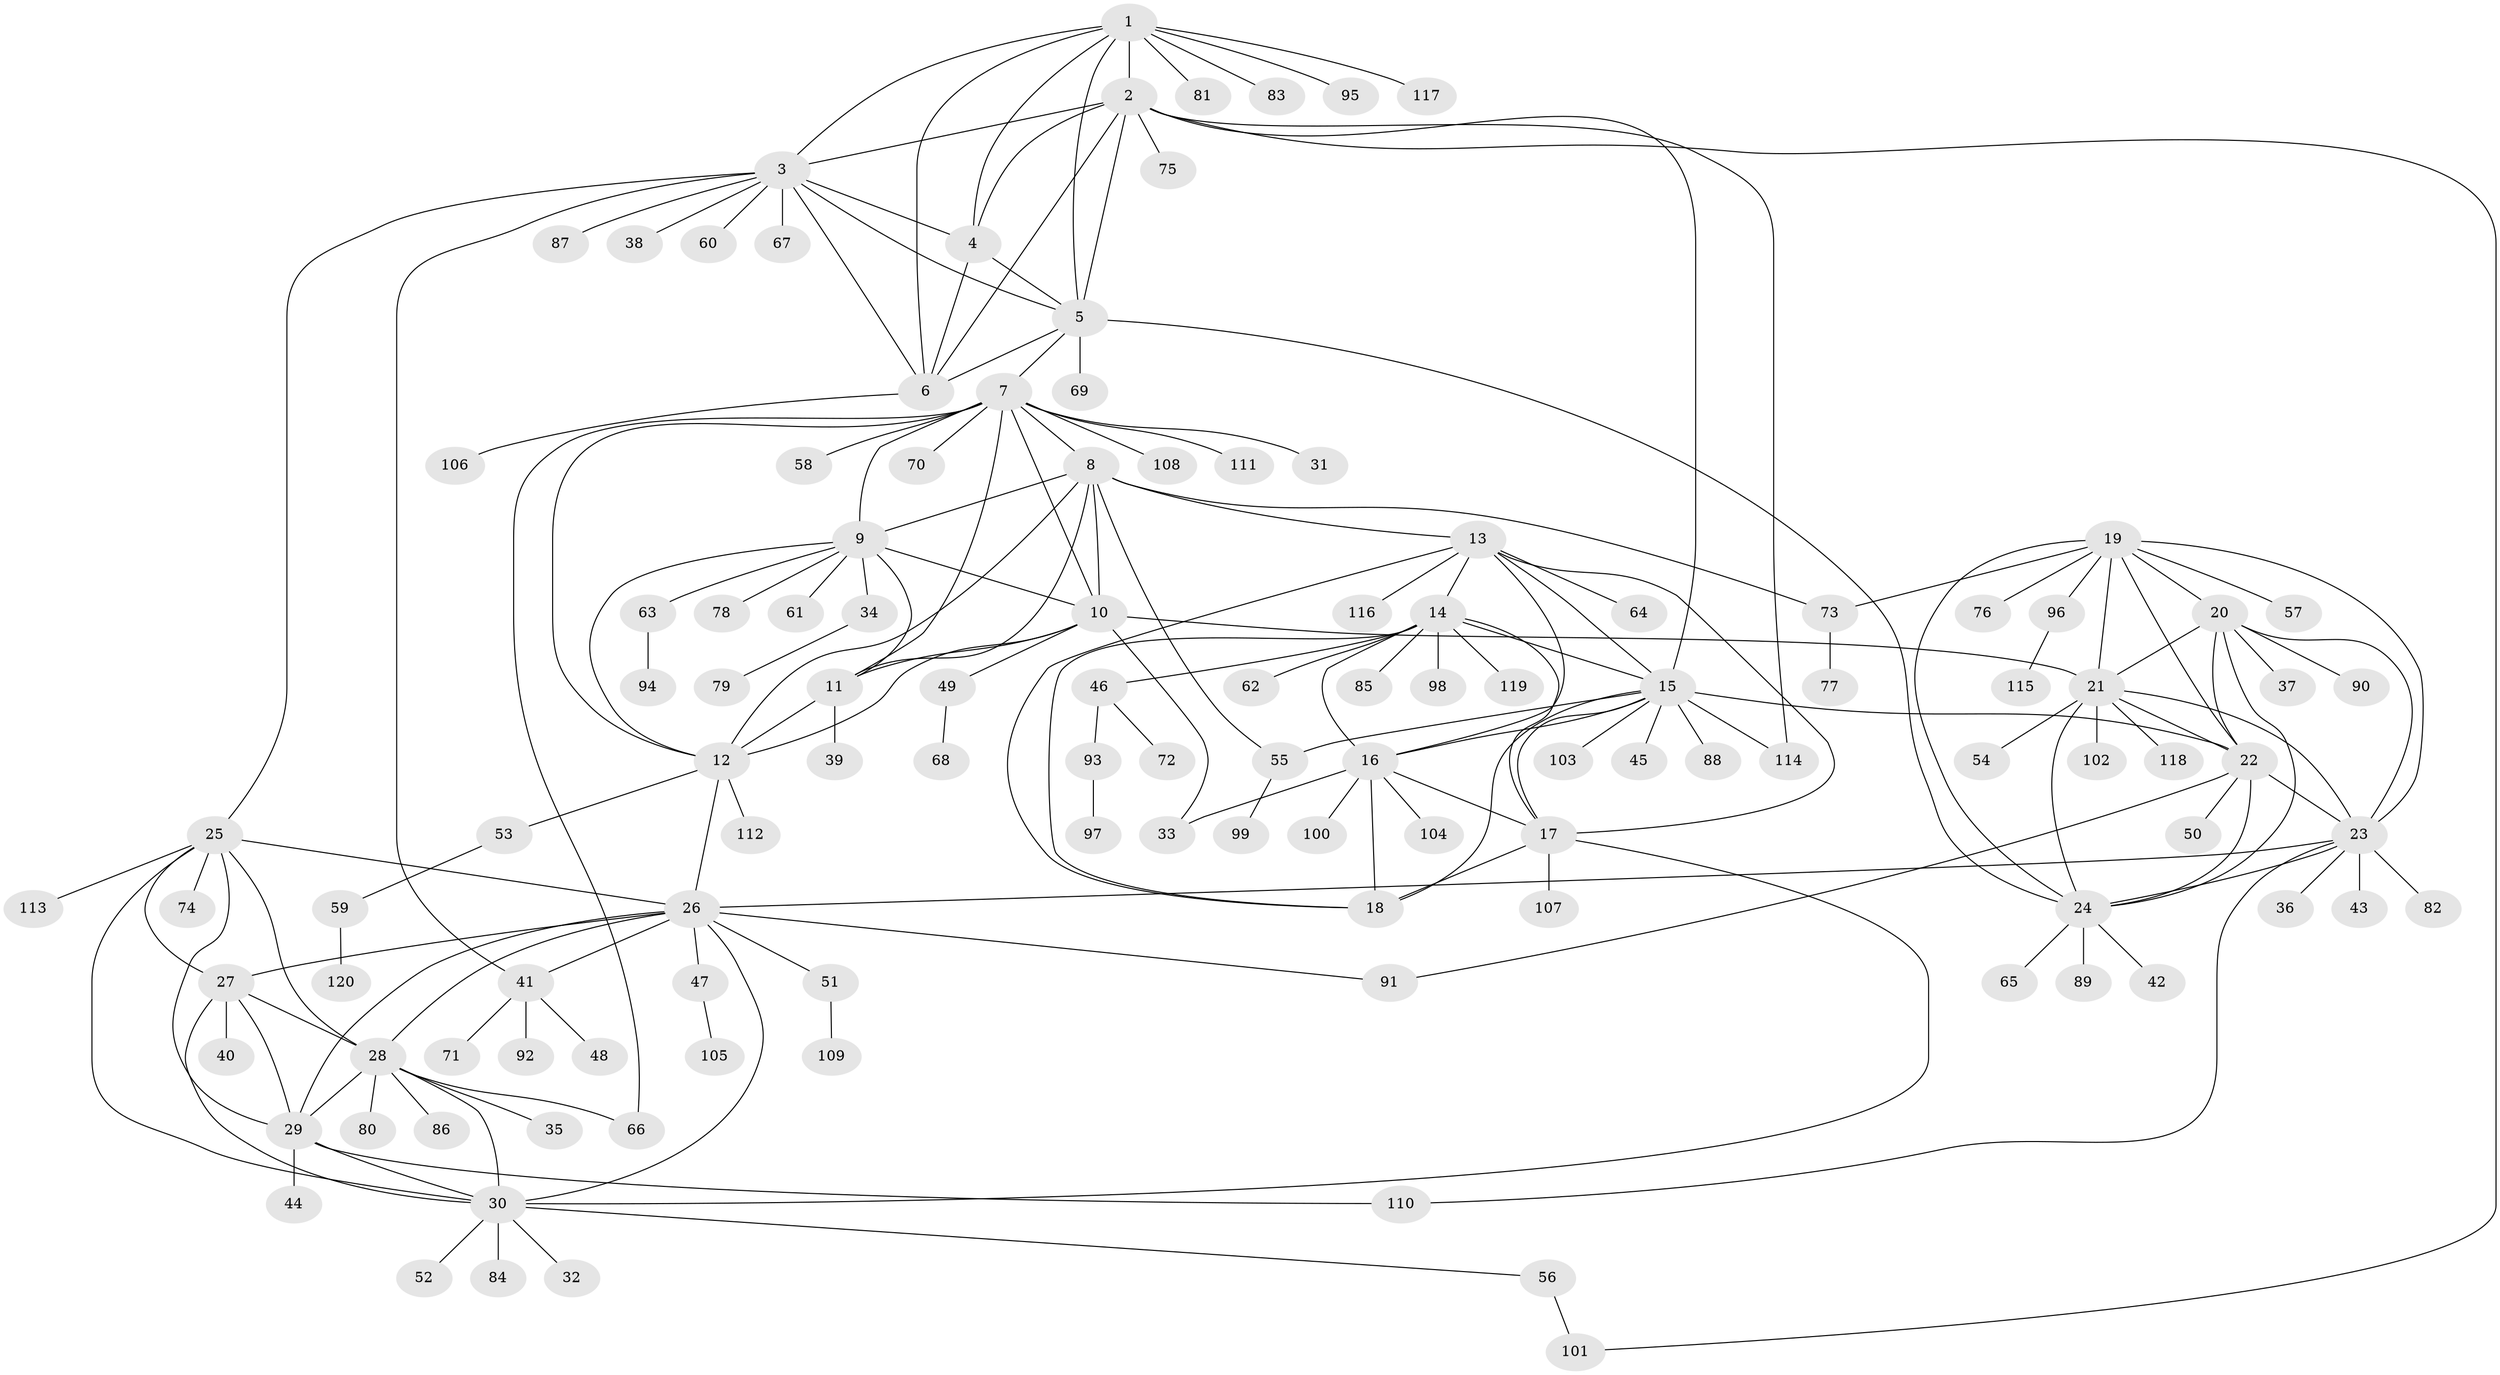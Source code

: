 // coarse degree distribution, {10: 0.047058823529411764, 8: 0.03529411764705882, 6: 0.058823529411764705, 2: 0.12941176470588237, 7: 0.09411764705882353, 1: 0.5764705882352941, 4: 0.023529411764705882, 9: 0.023529411764705882, 5: 0.011764705882352941}
// Generated by graph-tools (version 1.1) at 2025/37/03/04/25 23:37:36]
// undirected, 120 vertices, 184 edges
graph export_dot {
  node [color=gray90,style=filled];
  1;
  2;
  3;
  4;
  5;
  6;
  7;
  8;
  9;
  10;
  11;
  12;
  13;
  14;
  15;
  16;
  17;
  18;
  19;
  20;
  21;
  22;
  23;
  24;
  25;
  26;
  27;
  28;
  29;
  30;
  31;
  32;
  33;
  34;
  35;
  36;
  37;
  38;
  39;
  40;
  41;
  42;
  43;
  44;
  45;
  46;
  47;
  48;
  49;
  50;
  51;
  52;
  53;
  54;
  55;
  56;
  57;
  58;
  59;
  60;
  61;
  62;
  63;
  64;
  65;
  66;
  67;
  68;
  69;
  70;
  71;
  72;
  73;
  74;
  75;
  76;
  77;
  78;
  79;
  80;
  81;
  82;
  83;
  84;
  85;
  86;
  87;
  88;
  89;
  90;
  91;
  92;
  93;
  94;
  95;
  96;
  97;
  98;
  99;
  100;
  101;
  102;
  103;
  104;
  105;
  106;
  107;
  108;
  109;
  110;
  111;
  112;
  113;
  114;
  115;
  116;
  117;
  118;
  119;
  120;
  1 -- 2;
  1 -- 3;
  1 -- 4;
  1 -- 5;
  1 -- 6;
  1 -- 81;
  1 -- 83;
  1 -- 95;
  1 -- 117;
  2 -- 3;
  2 -- 4;
  2 -- 5;
  2 -- 6;
  2 -- 15;
  2 -- 75;
  2 -- 101;
  2 -- 114;
  3 -- 4;
  3 -- 5;
  3 -- 6;
  3 -- 25;
  3 -- 38;
  3 -- 41;
  3 -- 60;
  3 -- 67;
  3 -- 87;
  4 -- 5;
  4 -- 6;
  5 -- 6;
  5 -- 7;
  5 -- 24;
  5 -- 69;
  6 -- 106;
  7 -- 8;
  7 -- 9;
  7 -- 10;
  7 -- 11;
  7 -- 12;
  7 -- 31;
  7 -- 58;
  7 -- 66;
  7 -- 70;
  7 -- 108;
  7 -- 111;
  8 -- 9;
  8 -- 10;
  8 -- 11;
  8 -- 12;
  8 -- 13;
  8 -- 55;
  8 -- 73;
  9 -- 10;
  9 -- 11;
  9 -- 12;
  9 -- 34;
  9 -- 61;
  9 -- 63;
  9 -- 78;
  10 -- 11;
  10 -- 12;
  10 -- 21;
  10 -- 33;
  10 -- 49;
  11 -- 12;
  11 -- 39;
  12 -- 26;
  12 -- 53;
  12 -- 112;
  13 -- 14;
  13 -- 15;
  13 -- 16;
  13 -- 17;
  13 -- 18;
  13 -- 64;
  13 -- 116;
  14 -- 15;
  14 -- 16;
  14 -- 17;
  14 -- 18;
  14 -- 46;
  14 -- 62;
  14 -- 85;
  14 -- 98;
  14 -- 119;
  15 -- 16;
  15 -- 17;
  15 -- 18;
  15 -- 22;
  15 -- 45;
  15 -- 55;
  15 -- 88;
  15 -- 103;
  15 -- 114;
  16 -- 17;
  16 -- 18;
  16 -- 33;
  16 -- 100;
  16 -- 104;
  17 -- 18;
  17 -- 30;
  17 -- 107;
  19 -- 20;
  19 -- 21;
  19 -- 22;
  19 -- 23;
  19 -- 24;
  19 -- 57;
  19 -- 73;
  19 -- 76;
  19 -- 96;
  20 -- 21;
  20 -- 22;
  20 -- 23;
  20 -- 24;
  20 -- 37;
  20 -- 90;
  21 -- 22;
  21 -- 23;
  21 -- 24;
  21 -- 54;
  21 -- 102;
  21 -- 118;
  22 -- 23;
  22 -- 24;
  22 -- 50;
  22 -- 91;
  23 -- 24;
  23 -- 26;
  23 -- 36;
  23 -- 43;
  23 -- 82;
  23 -- 110;
  24 -- 42;
  24 -- 65;
  24 -- 89;
  25 -- 26;
  25 -- 27;
  25 -- 28;
  25 -- 29;
  25 -- 30;
  25 -- 74;
  25 -- 113;
  26 -- 27;
  26 -- 28;
  26 -- 29;
  26 -- 30;
  26 -- 41;
  26 -- 47;
  26 -- 51;
  26 -- 91;
  27 -- 28;
  27 -- 29;
  27 -- 30;
  27 -- 40;
  28 -- 29;
  28 -- 30;
  28 -- 35;
  28 -- 66;
  28 -- 80;
  28 -- 86;
  29 -- 30;
  29 -- 44;
  29 -- 110;
  30 -- 32;
  30 -- 52;
  30 -- 56;
  30 -- 84;
  34 -- 79;
  41 -- 48;
  41 -- 71;
  41 -- 92;
  46 -- 72;
  46 -- 93;
  47 -- 105;
  49 -- 68;
  51 -- 109;
  53 -- 59;
  55 -- 99;
  56 -- 101;
  59 -- 120;
  63 -- 94;
  73 -- 77;
  93 -- 97;
  96 -- 115;
}
